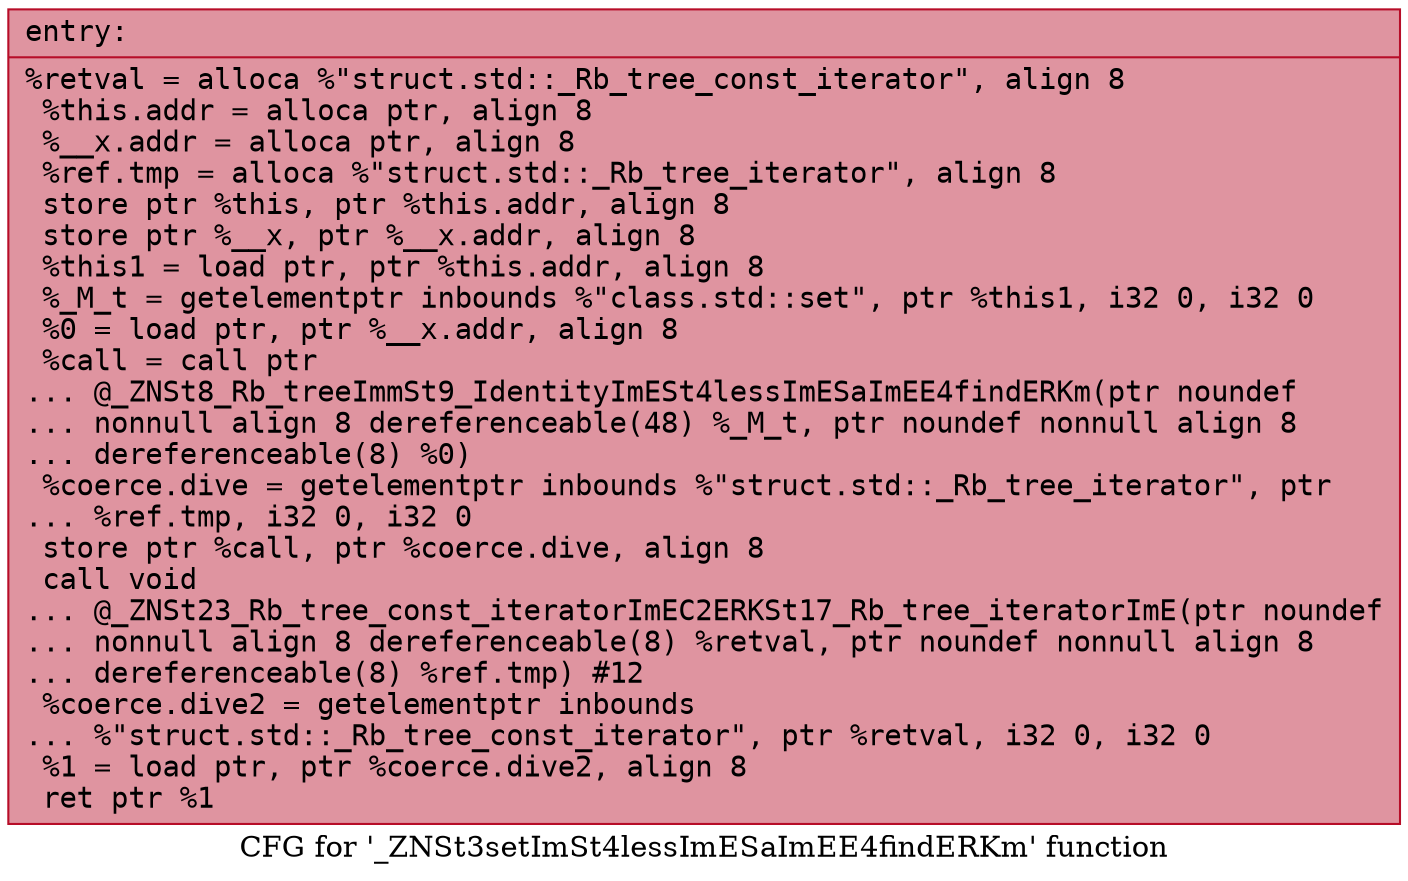 digraph "CFG for '_ZNSt3setImSt4lessImESaImEE4findERKm' function" {
	label="CFG for '_ZNSt3setImSt4lessImESaImEE4findERKm' function";

	Node0x56346572b420 [shape=record,color="#b70d28ff", style=filled, fillcolor="#b70d2870" fontname="Courier",label="{entry:\l|  %retval = alloca %\"struct.std::_Rb_tree_const_iterator\", align 8\l  %this.addr = alloca ptr, align 8\l  %__x.addr = alloca ptr, align 8\l  %ref.tmp = alloca %\"struct.std::_Rb_tree_iterator\", align 8\l  store ptr %this, ptr %this.addr, align 8\l  store ptr %__x, ptr %__x.addr, align 8\l  %this1 = load ptr, ptr %this.addr, align 8\l  %_M_t = getelementptr inbounds %\"class.std::set\", ptr %this1, i32 0, i32 0\l  %0 = load ptr, ptr %__x.addr, align 8\l  %call = call ptr\l... @_ZNSt8_Rb_treeImmSt9_IdentityImESt4lessImESaImEE4findERKm(ptr noundef\l... nonnull align 8 dereferenceable(48) %_M_t, ptr noundef nonnull align 8\l... dereferenceable(8) %0)\l  %coerce.dive = getelementptr inbounds %\"struct.std::_Rb_tree_iterator\", ptr\l... %ref.tmp, i32 0, i32 0\l  store ptr %call, ptr %coerce.dive, align 8\l  call void\l... @_ZNSt23_Rb_tree_const_iteratorImEC2ERKSt17_Rb_tree_iteratorImE(ptr noundef\l... nonnull align 8 dereferenceable(8) %retval, ptr noundef nonnull align 8\l... dereferenceable(8) %ref.tmp) #12\l  %coerce.dive2 = getelementptr inbounds\l... %\"struct.std::_Rb_tree_const_iterator\", ptr %retval, i32 0, i32 0\l  %1 = load ptr, ptr %coerce.dive2, align 8\l  ret ptr %1\l}"];
}
